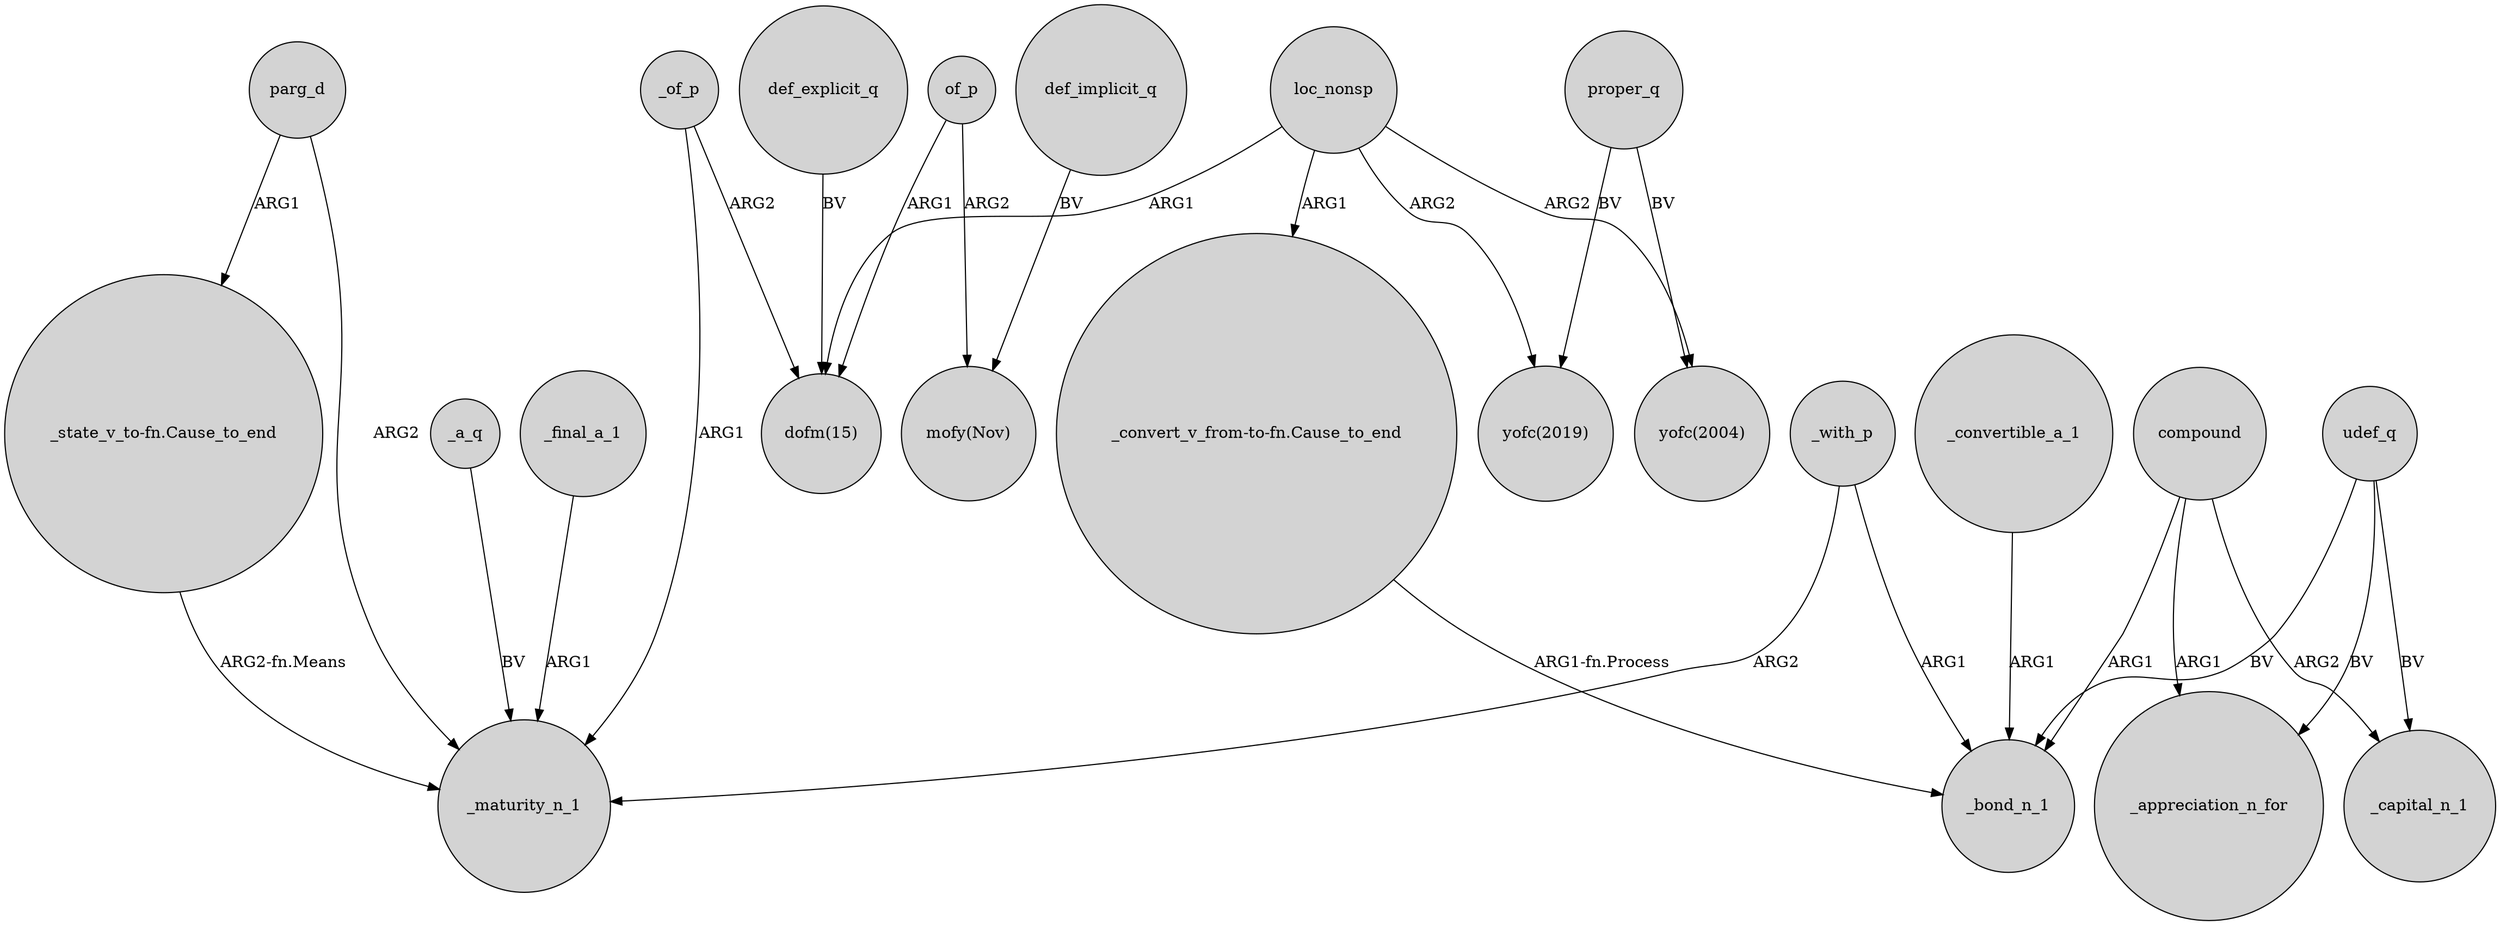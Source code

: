 digraph {
	node [shape=circle style=filled]
	_with_p -> _maturity_n_1 [label=ARG2]
	udef_q -> _bond_n_1 [label=BV]
	_of_p -> _maturity_n_1 [label=ARG1]
	of_p -> "mofy(Nov)" [label=ARG2]
	_with_p -> _bond_n_1 [label=ARG1]
	proper_q -> "yofc(2004)" [label=BV]
	compound -> _bond_n_1 [label=ARG1]
	loc_nonsp -> "yofc(2019)" [label=ARG2]
	compound -> _appreciation_n_for [label=ARG1]
	udef_q -> _appreciation_n_for [label=BV]
	"_state_v_to-fn.Cause_to_end" -> _maturity_n_1 [label="ARG2-fn.Means"]
	loc_nonsp -> "_convert_v_from-to-fn.Cause_to_end" [label=ARG1]
	parg_d -> _maturity_n_1 [label=ARG2]
	_a_q -> _maturity_n_1 [label=BV]
	_of_p -> "dofm(15)" [label=ARG2]
	udef_q -> _capital_n_1 [label=BV]
	_final_a_1 -> _maturity_n_1 [label=ARG1]
	proper_q -> "yofc(2019)" [label=BV]
	compound -> _capital_n_1 [label=ARG2]
	of_p -> "dofm(15)" [label=ARG1]
	def_explicit_q -> "dofm(15)" [label=BV]
	def_implicit_q -> "mofy(Nov)" [label=BV]
	"_convert_v_from-to-fn.Cause_to_end" -> _bond_n_1 [label="ARG1-fn.Process"]
	_convertible_a_1 -> _bond_n_1 [label=ARG1]
	parg_d -> "_state_v_to-fn.Cause_to_end" [label=ARG1]
	loc_nonsp -> "yofc(2004)" [label=ARG2]
	loc_nonsp -> "dofm(15)" [label=ARG1]
}
